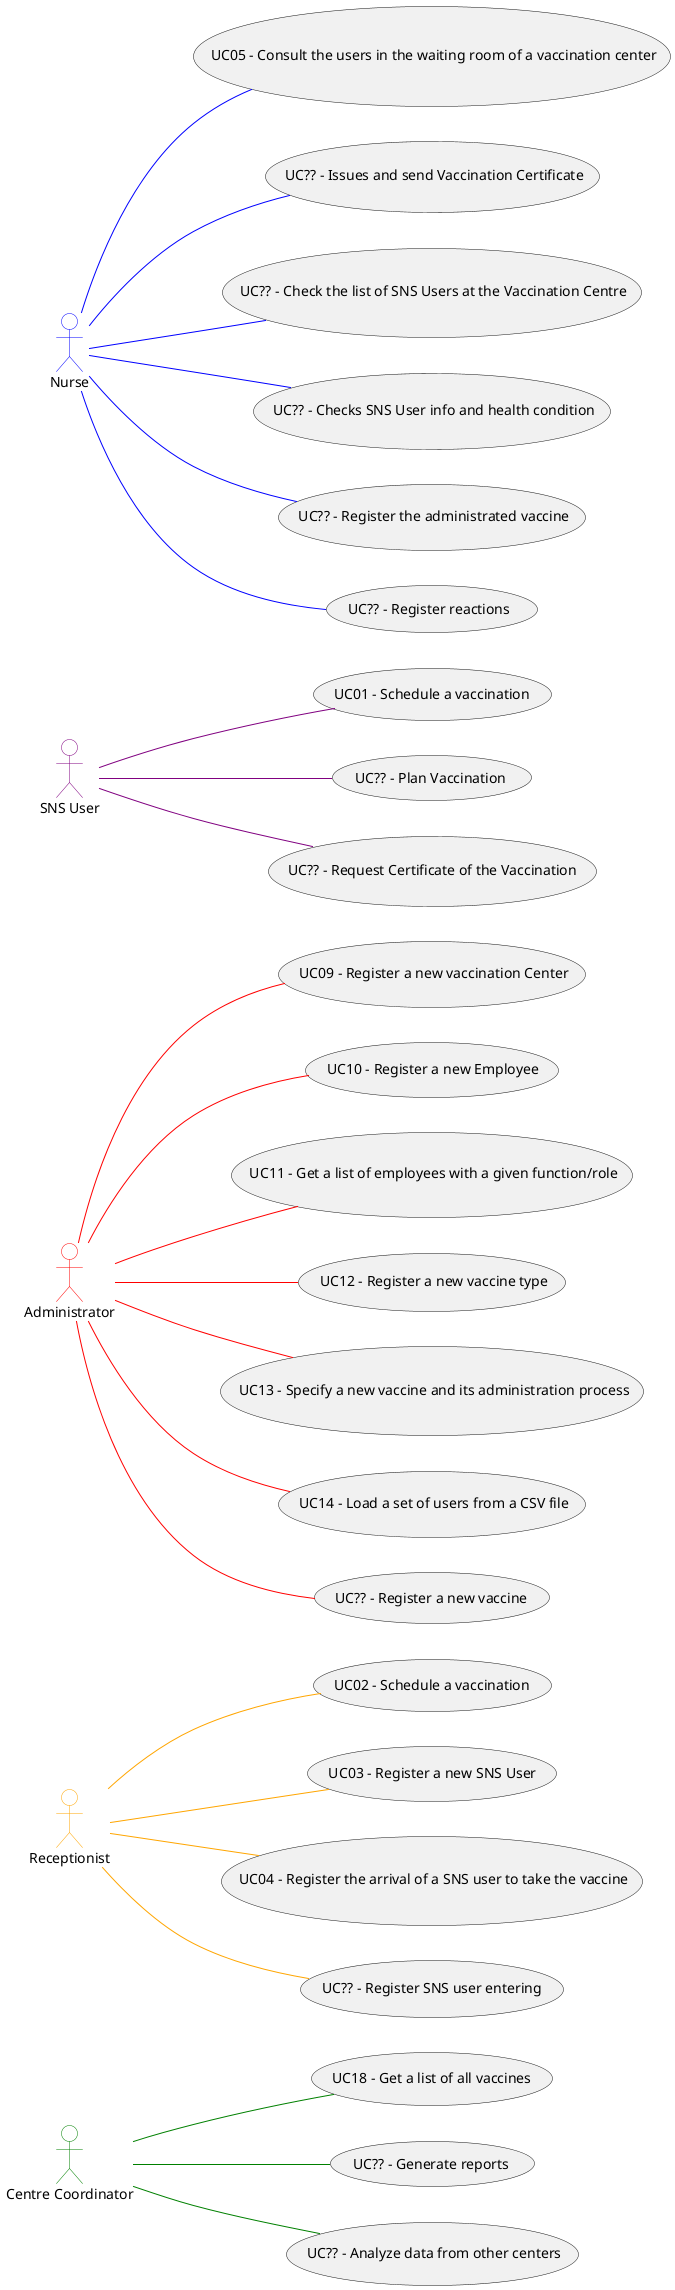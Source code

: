 @startuml

left to right direction
actor "Centre Coordinator" #white;line:green
actor "Receptionist" #white;line:orange
actor "Administrator" #white;line:red
actor "SNS User" #white;line:purple
actor "Nurse" #white;line:blue


usecase " UC01 - Schedule a vaccination" as UC1
usecase " UC02 - Schedule a vaccination" as UC2
usecase " UC03 - Register a new SNS User" as UC3
usecase " UC04 - Register the arrival of a SNS user to take the vaccine" as UC4
usecase " UC05 - Consult the users in the waiting room of a vaccination center" as UC5
usecase " UC09 - Register a new vaccination Center" as UC9
usecase " UC10 - Register a new Employee" as UC10
usecase " UC11 - Get a list of employees with a given function/role" as UC11
usecase " UC12 - Register a new vaccine type" as UC12
usecase " UC13 - Specify a new vaccine and its administration process" as UC13
usecase " UC14 - Load a set of users from a CSV file" as UC14
usecase " UC18 - Get a list of all vaccines" as UC18

usecase " UC?? - Issues and send Vaccination Certificate" as UC19
usecase " UC?? - Check the list of SNS Users at the Vaccination Centre" as UC20
usecase " UC?? - Checks SNS User info and health condition" as UC21
usecase " UC?? - Register the administrated vaccine" as UC22
usecase " UC?? - Register reactions " as UC23
usecase " UC?? - Generate reports" as UC24
usecase " UC?? - Analyze data from other centers" as UC25

usecase " UC?? - Plan Vaccination" as UC27
usecase " UC?? - Register SNS user entering " as UC28
usecase " UC?? - Request Certificate of the Vaccination " as UC29
usecase " UC?? - Register a new vaccine" as UC30

:SNS User: -down- UC1 #white;line:purple

:Receptionist: -down- UC2 #white;line:orange
:Receptionist: -down- UC3 #white;line:orange
:Receptionist: -down- UC4 #white;line:orange

:Nurse: -down- UC5 #white;line:blue

:Administrator: -down- UC9 #white;line:red
:Administrator: -down- UC10 #white;line:red
:Administrator: -down- UC11 #white;line:red
:Administrator: -down- UC12 #white;line:red
:Administrator: -down- UC13 #white;line:red
:Administrator: -down- UC14 #white;line:red

:Centre Coordinator: -down- UC18 #white;line:green

:Nurse: -down- UC19 #white;line:blue
:Nurse: -down- UC20 #white;line:blue
:Nurse: -down- UC21 #white;line:blue
:Nurse: -down- UC22 #white;line:blue
:Nurse: -down- UC23 #white;line:blue

:Centre Coordinator: -down- UC24 #line:green
:Centre Coordinator: -down- UC25 #line:green


:SNS User: -down- UC27 #white;line:purple

Receptionist -down- UC28 #line:orange

:SNS User: -down- UC29 #white;line:purple

:Administrator: -down- UC30 #white;line:red
@enduml

